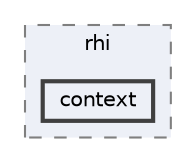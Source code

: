 digraph "module/rhi/context"
{
 // LATEX_PDF_SIZE
  bgcolor="transparent";
  edge [fontname=Helvetica,fontsize=10,labelfontname=Helvetica,labelfontsize=10];
  node [fontname=Helvetica,fontsize=10,shape=box,height=0.2,width=0.4];
  compound=true
  subgraph clusterdir_a82101ed7be5297bfaaa75b2c214095a {
    graph [ bgcolor="#edf0f7", pencolor="grey50", label="rhi", fontname=Helvetica,fontsize=10 style="filled,dashed", URL="dir_a82101ed7be5297bfaaa75b2c214095a.html",tooltip=""]
  dir_d1884e21f20857178ab36b537dd68595 [label="context", fillcolor="#edf0f7", color="grey25", style="filled,bold", URL="dir_d1884e21f20857178ab36b537dd68595.html",tooltip=""];
  }
}
